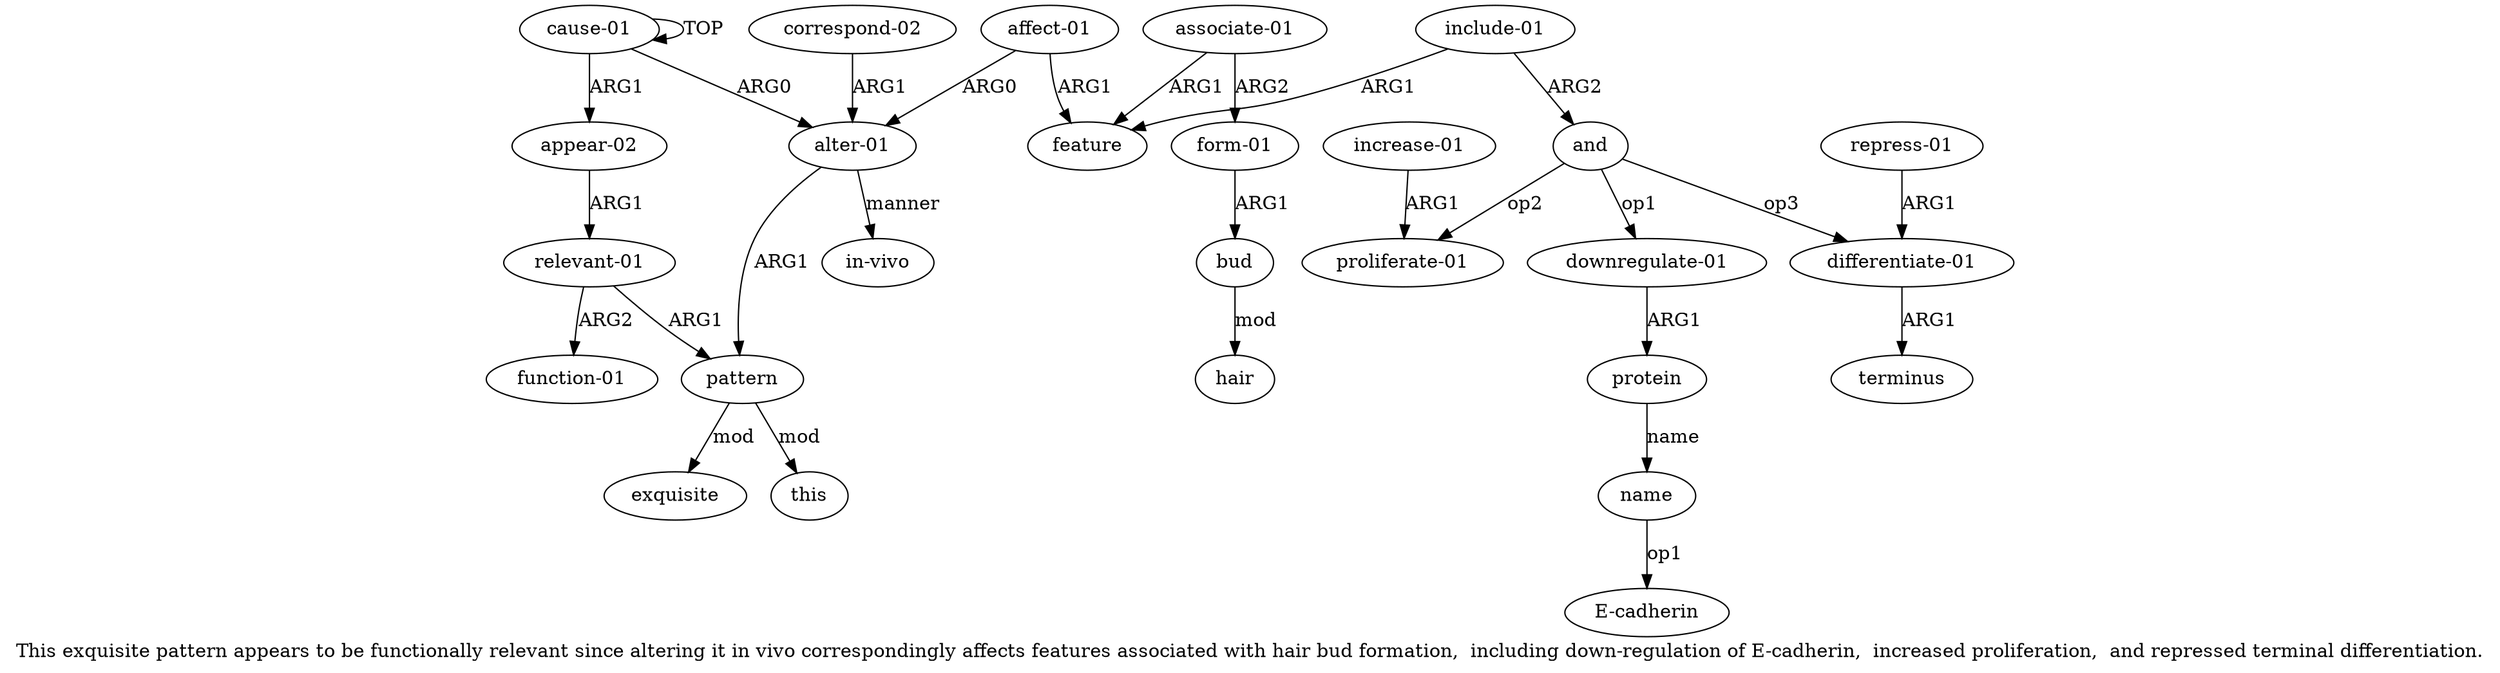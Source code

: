 digraph  {
	graph [label="This exquisite pattern appears to be functionally relevant since altering it in vivo correspondingly affects features associated \
with hair bud formation,  including down-regulation of E-cadherin,  increased proliferation,  and repressed terminal differentiation."];
	node [label="\N"];
	a20	 [color=black,
		gold_ind=20,
		gold_label="appear-02",
		label="appear-02",
		test_ind=20,
		test_label="appear-02"];
	a21	 [color=black,
		gold_ind=21,
		gold_label="relevant-01",
		label="relevant-01",
		test_ind=21,
		test_label="relevant-01"];
	a20 -> a21 [key=0,
	color=black,
	gold_label=ARG1,
	label=ARG1,
	test_label=ARG1];
a22 [color=black,
	gold_ind=22,
	gold_label=pattern,
	label=pattern,
	test_ind=22,
	test_label=pattern];
a21 -> a22 [key=0,
color=black,
gold_label=ARG1,
label=ARG1,
test_label=ARG1];
a25 [color=black,
gold_ind=25,
gold_label="function-01",
label="function-01",
test_ind=25,
test_label="function-01"];
a21 -> a25 [key=0,
color=black,
gold_label=ARG2,
label=ARG2,
test_label=ARG2];
a23 [color=black,
gold_ind=23,
gold_label=this,
label=this,
test_ind=23,
test_label=this];
a22 -> a23 [key=0,
color=black,
gold_label=mod,
label=mod,
test_label=mod];
a24 [color=black,
gold_ind=24,
gold_label=exquisite,
label=exquisite,
test_ind=24,
test_label=exquisite];
a22 -> a24 [key=0,
color=black,
gold_label=mod,
label=mod,
test_label=mod];
"a14 E-cadherin" [color=black,
gold_ind=-1,
gold_label="E-cadherin",
label="E-cadherin",
test_ind=-1,
test_label="E-cadherin"];
a15 [color=black,
gold_ind=15,
gold_label="proliferate-01",
label="proliferate-01",
test_ind=15,
test_label="proliferate-01"];
a14 [color=black,
gold_ind=14,
gold_label=name,
label=name,
test_ind=14,
test_label=name];
a14 -> "a14 E-cadherin" [key=0,
color=black,
gold_label=op1,
label=op1,
test_label=op1];
a17 [color=black,
gold_ind=17,
gold_label="differentiate-01",
label="differentiate-01",
test_ind=17,
test_label="differentiate-01"];
a18 [color=black,
gold_ind=18,
gold_label=terminus,
label=terminus,
test_ind=18,
test_label=terminus];
a17 -> a18 [key=0,
color=black,
gold_label=ARG1,
label=ARG1,
test_label=ARG1];
a16 [color=black,
gold_ind=16,
gold_label="increase-01",
label="increase-01",
test_ind=16,
test_label="increase-01"];
a16 -> a15 [key=0,
color=black,
gold_label=ARG1,
label=ARG1,
test_label=ARG1];
a11 [color=black,
gold_ind=11,
gold_label=and,
label=and,
test_ind=11,
test_label=and];
a11 -> a15 [key=0,
color=black,
gold_label=op2,
label=op2,
test_label=op2];
a11 -> a17 [key=0,
color=black,
gold_label=op3,
label=op3,
test_label=op3];
a12 [color=black,
gold_ind=12,
gold_label="downregulate-01",
label="downregulate-01",
test_ind=12,
test_label="downregulate-01"];
a11 -> a12 [key=0,
color=black,
gold_label=op1,
label=op1,
test_label=op1];
a10 [color=black,
gold_ind=10,
gold_label="include-01",
label="include-01",
test_ind=10,
test_label="include-01"];
a10 -> a11 [key=0,
color=black,
gold_label=ARG2,
label=ARG2,
test_label=ARG2];
a5 [color=black,
gold_ind=5,
gold_label=feature,
label=feature,
test_ind=5,
test_label=feature];
a10 -> a5 [key=0,
color=black,
gold_label=ARG1,
label=ARG1,
test_label=ARG1];
a13 [color=black,
gold_ind=13,
gold_label=protein,
label=protein,
test_ind=13,
test_label=protein];
a13 -> a14 [key=0,
color=black,
gold_label=name,
label=name,
test_label=name];
a12 -> a13 [key=0,
color=black,
gold_label=ARG1,
label=ARG1,
test_label=ARG1];
a19 [color=black,
gold_ind=19,
gold_label="repress-01",
label="repress-01",
test_ind=19,
test_label="repress-01"];
a19 -> a17 [key=0,
color=black,
gold_label=ARG1,
label=ARG1,
test_label=ARG1];
a1 [color=black,
gold_ind=1,
gold_label="alter-01",
label="alter-01",
test_ind=1,
test_label="alter-01"];
a1 -> a22 [key=0,
color=black,
gold_label=ARG1,
label=ARG1,
test_label=ARG1];
a2 [color=black,
gold_ind=2,
gold_label="in-vivo",
label="in-vivo",
test_ind=2,
test_label="in-vivo"];
a1 -> a2 [key=0,
color=black,
gold_label=manner,
label=manner,
test_label=manner];
a0 [color=black,
gold_ind=0,
gold_label="cause-01",
label="cause-01",
test_ind=0,
test_label="cause-01"];
a0 -> a20 [key=0,
color=black,
gold_label=ARG1,
label=ARG1,
test_label=ARG1];
a0 -> a1 [key=0,
color=black,
gold_label=ARG0,
label=ARG0,
test_label=ARG0];
a0 -> a0 [key=0,
color=black,
gold_label=TOP,
label=TOP,
test_label=TOP];
a3 [color=black,
gold_ind=3,
gold_label="correspond-02",
label="correspond-02",
test_ind=3,
test_label="correspond-02"];
a3 -> a1 [key=0,
color=black,
gold_label=ARG1,
label=ARG1,
test_label=ARG1];
a4 [color=black,
gold_ind=4,
gold_label="affect-01",
label="affect-01",
test_ind=4,
test_label="affect-01"];
a4 -> a1 [key=0,
color=black,
gold_label=ARG0,
label=ARG0,
test_label=ARG0];
a4 -> a5 [key=0,
color=black,
gold_label=ARG1,
label=ARG1,
test_label=ARG1];
a7 [color=black,
gold_ind=7,
gold_label="form-01",
label="form-01",
test_ind=7,
test_label="form-01"];
a8 [color=black,
gold_ind=8,
gold_label=bud,
label=bud,
test_ind=8,
test_label=bud];
a7 -> a8 [key=0,
color=black,
gold_label=ARG1,
label=ARG1,
test_label=ARG1];
a6 [color=black,
gold_ind=6,
gold_label="associate-01",
label="associate-01",
test_ind=6,
test_label="associate-01"];
a6 -> a5 [key=0,
color=black,
gold_label=ARG1,
label=ARG1,
test_label=ARG1];
a6 -> a7 [key=0,
color=black,
gold_label=ARG2,
label=ARG2,
test_label=ARG2];
a9 [color=black,
gold_ind=9,
gold_label=hair,
label=hair,
test_ind=9,
test_label=hair];
a8 -> a9 [key=0,
color=black,
gold_label=mod,
label=mod,
test_label=mod];
}
